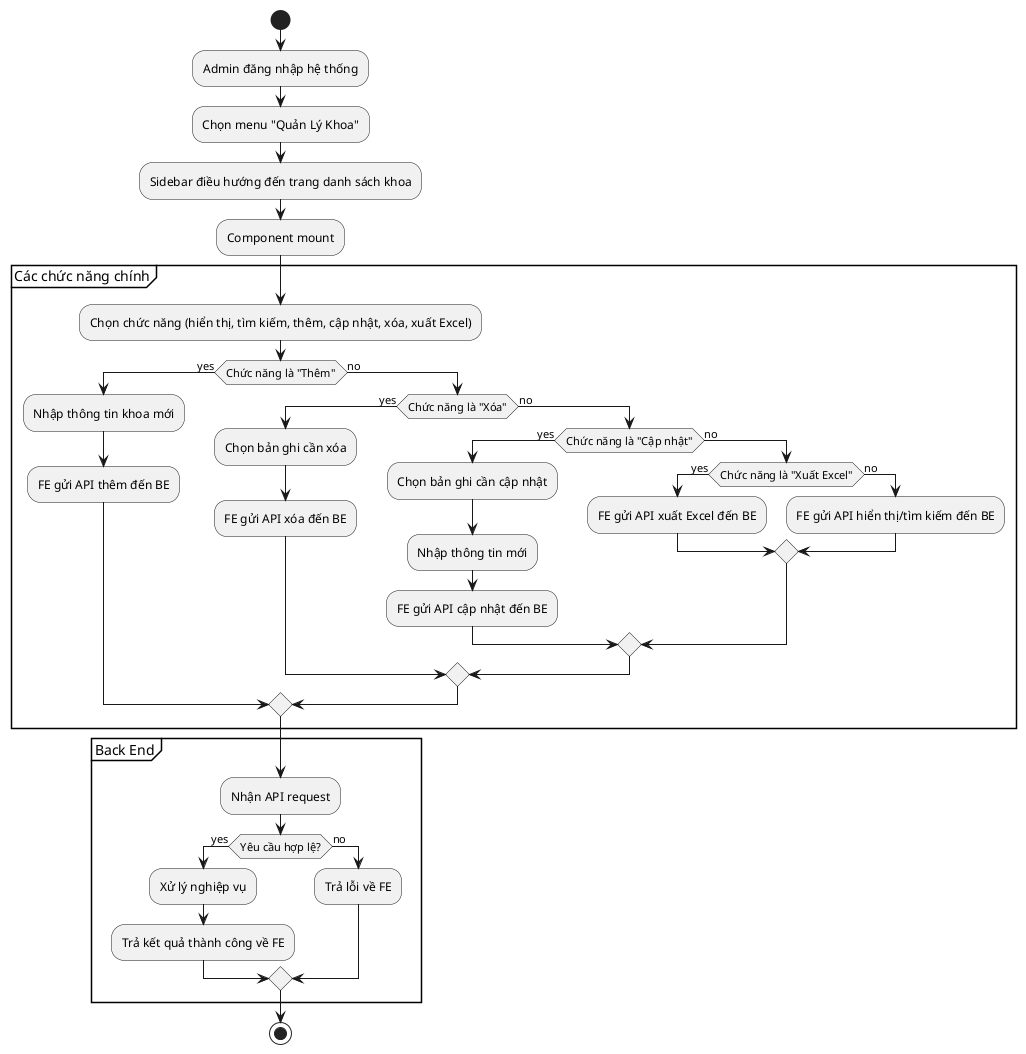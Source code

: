@startuml
'https://plantuml.com/activity-diagram-beta

start
:Admin đăng nhập hệ thống;
:Chọn menu "Quản Lý Khoa";
:Sidebar điều hướng đến trang danh sách khoa;
:Component mount;

partition "Các chức năng chính" {
  :Chọn chức năng (hiển thị, tìm kiếm, thêm, cập nhật, xóa, xuất Excel);
  if (Chức năng là "Thêm") then (yes)
    :Nhập thông tin khoa mới;
    :FE gửi API thêm đến BE;
  else (no)
    if (Chức năng là "Xóa") then (yes)
      :Chọn bản ghi cần xóa;
      :FE gửi API xóa đến BE;
    else (no)
      if (Chức năng là "Cập nhật") then (yes)
        :Chọn bản ghi cần cập nhật;
        :Nhập thông tin mới;
        :FE gửi API cập nhật đến BE;
      else (no)
        if (Chức năng là "Xuất Excel") then (yes)
          :FE gửi API xuất Excel đến BE;
        else (no)
          :FE gửi API hiển thị/tìm kiếm đến BE;
        endif
      endif
    endif
  endif
}

partition "Back End" {
  :Nhận API request;
  if (Yêu cầu hợp lệ?) then (yes)
    :Xử lý nghiệp vụ;
    :Trả kết quả thành công về FE;
  else (no)
    :Trả lỗi về FE;
  endif
}

stop

@enduml